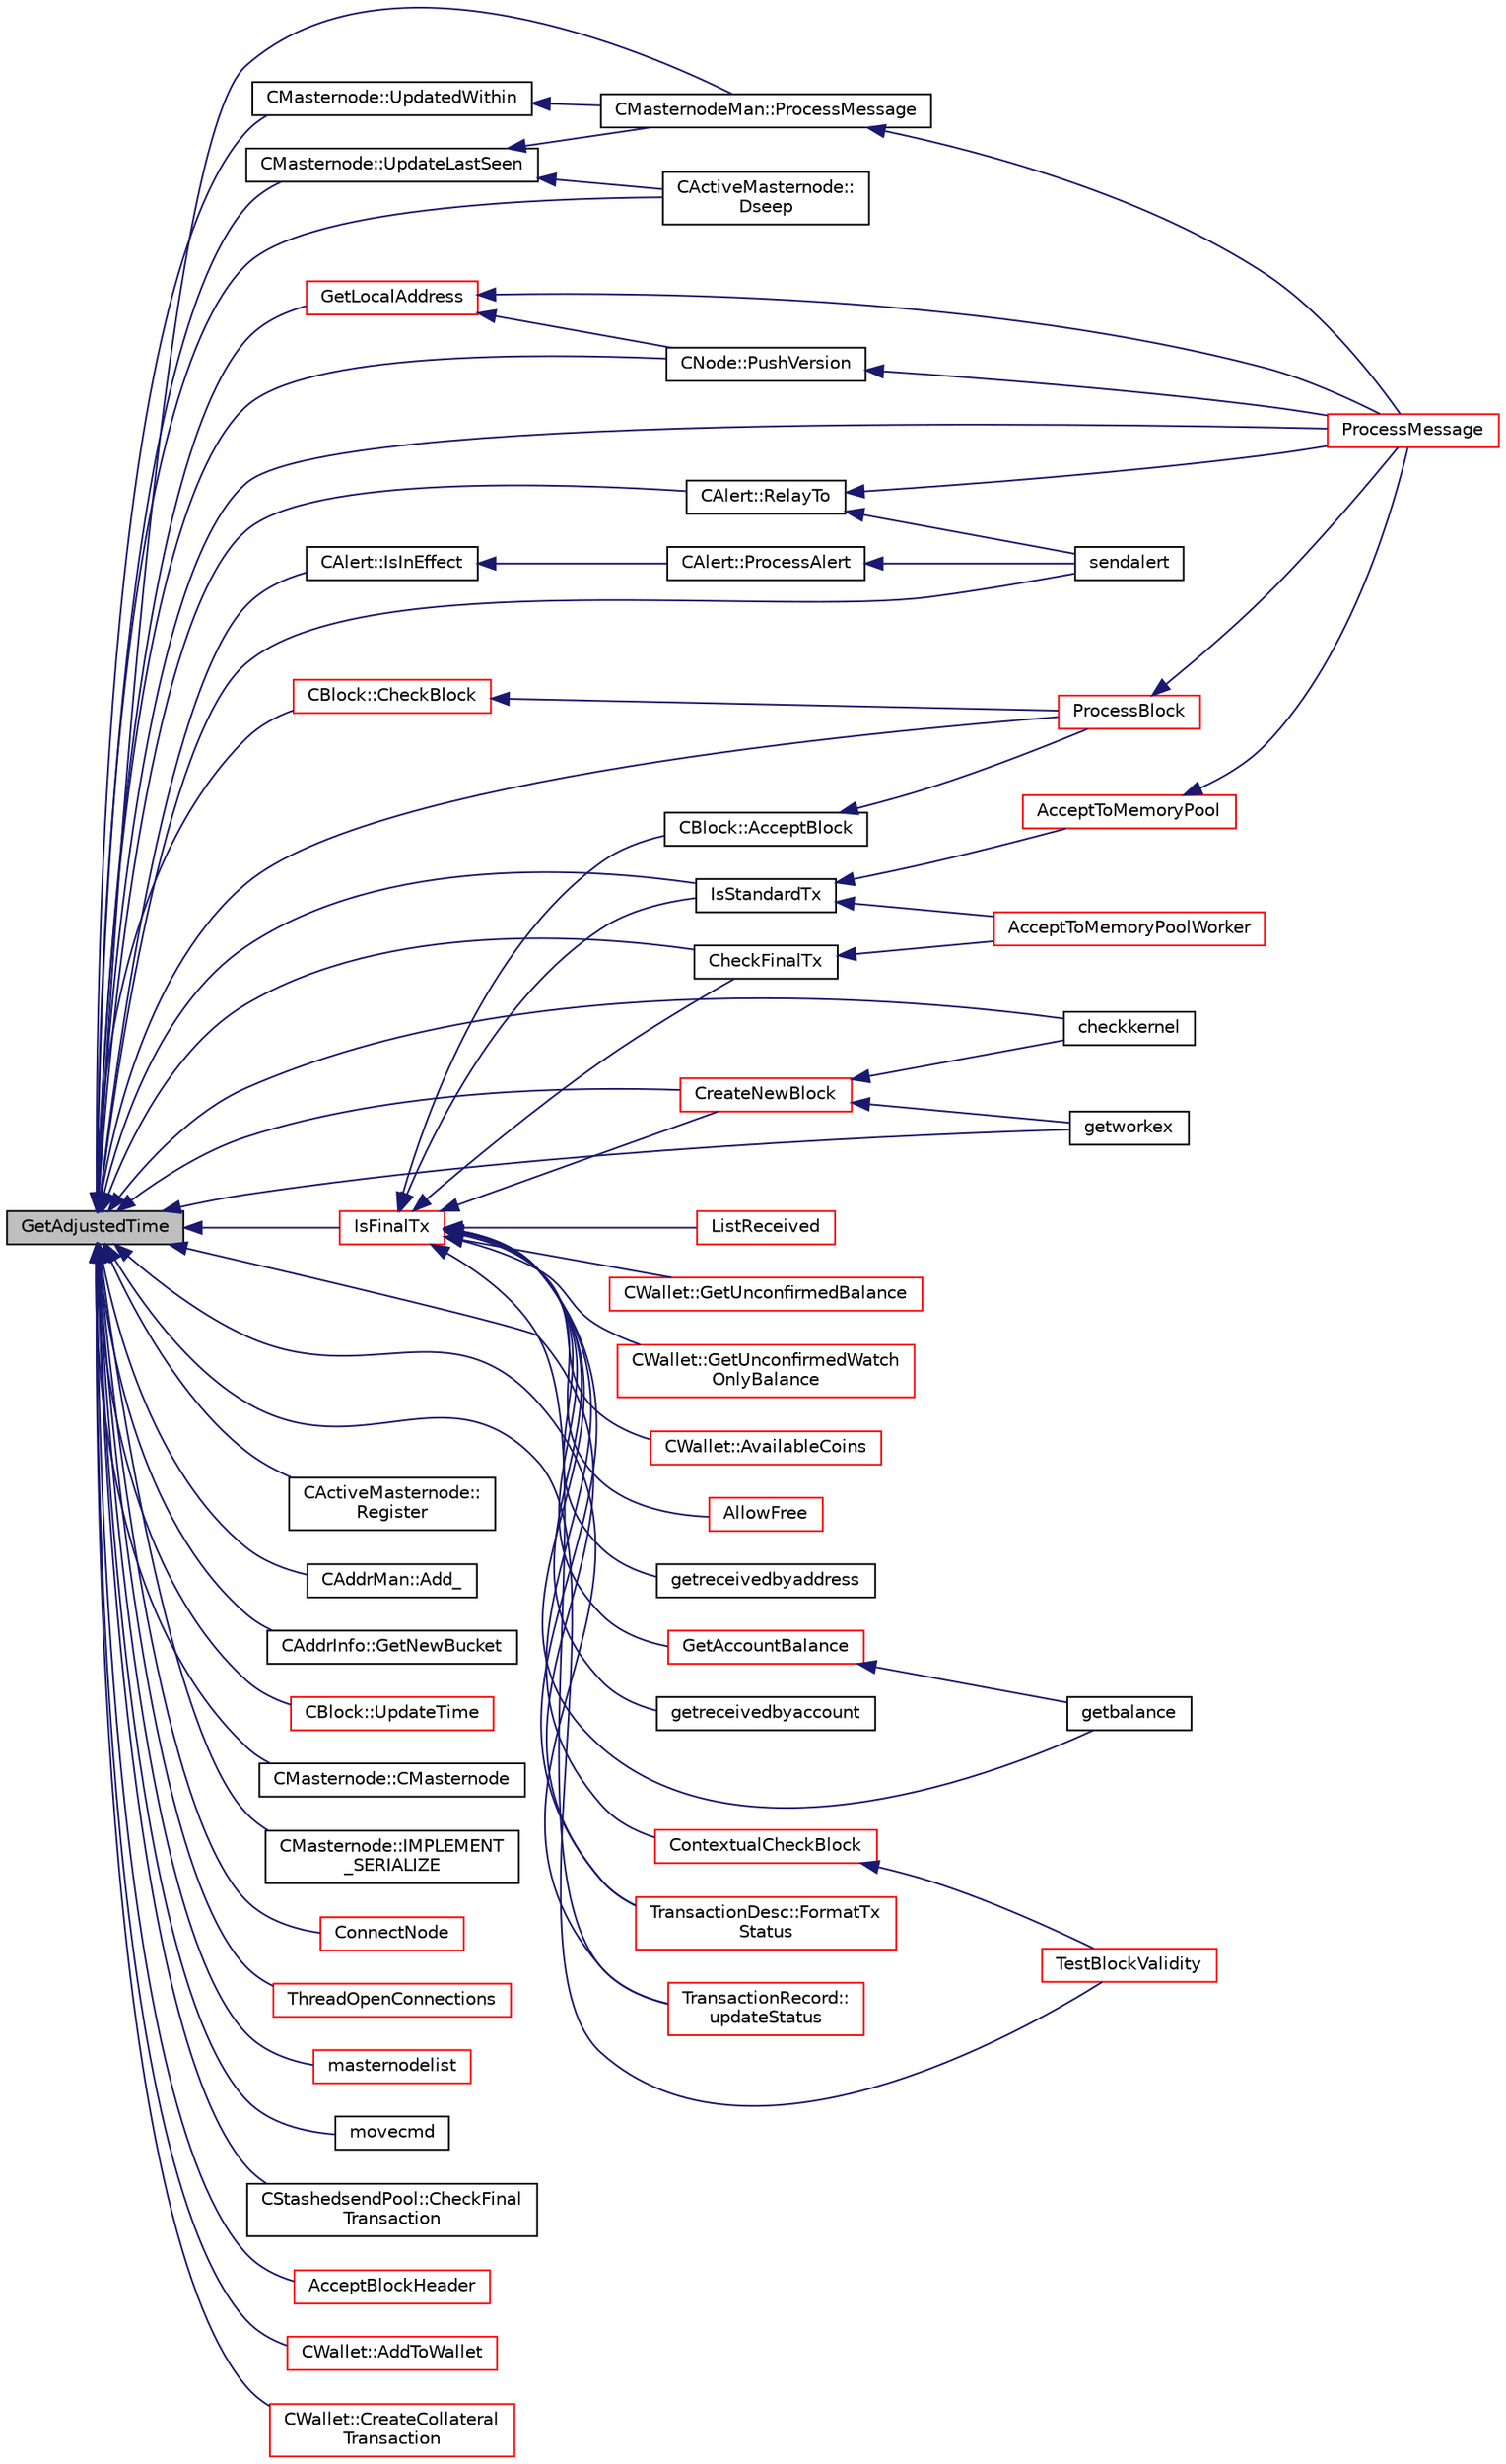 digraph "GetAdjustedTime"
{
  edge [fontname="Helvetica",fontsize="10",labelfontname="Helvetica",labelfontsize="10"];
  node [fontname="Helvetica",fontsize="10",shape=record];
  rankdir="LR";
  Node1244 [label="GetAdjustedTime",height=0.2,width=0.4,color="black", fillcolor="grey75", style="filled", fontcolor="black"];
  Node1244 -> Node1245 [dir="back",color="midnightblue",fontsize="10",style="solid",fontname="Helvetica"];
  Node1245 [label="CActiveMasternode::\lDseep",height=0.2,width=0.4,color="black", fillcolor="white", style="filled",URL="$d9/d29/class_c_active_masternode.html#aa14a1a9611f6b73cc3e860cda75de88c"];
  Node1244 -> Node1246 [dir="back",color="midnightblue",fontsize="10",style="solid",fontname="Helvetica"];
  Node1246 [label="CActiveMasternode::\lRegister",height=0.2,width=0.4,color="black", fillcolor="white", style="filled",URL="$d9/d29/class_c_active_masternode.html#a1fd28a721112cda22fe2f9e1045cf397",tooltip="Register any Masternode. "];
  Node1244 -> Node1247 [dir="back",color="midnightblue",fontsize="10",style="solid",fontname="Helvetica"];
  Node1247 [label="CAddrMan::Add_",height=0.2,width=0.4,color="black", fillcolor="white", style="filled",URL="$d1/dc7/class_c_addr_man.html#a9dd6df8b1904548a86054d19d4a90724"];
  Node1244 -> Node1248 [dir="back",color="midnightblue",fontsize="10",style="solid",fontname="Helvetica"];
  Node1248 [label="CAddrInfo::GetNewBucket",height=0.2,width=0.4,color="black", fillcolor="white", style="filled",URL="$dd/d92/class_c_addr_info.html#af5990f1a51d8b64dfcdf995355eee1d3"];
  Node1244 -> Node1249 [dir="back",color="midnightblue",fontsize="10",style="solid",fontname="Helvetica"];
  Node1249 [label="CAlert::IsInEffect",height=0.2,width=0.4,color="black", fillcolor="white", style="filled",URL="$db/dff/class_c_alert.html#a018da40779a5c095c38bf10f4256cee6"];
  Node1249 -> Node1250 [dir="back",color="midnightblue",fontsize="10",style="solid",fontname="Helvetica"];
  Node1250 [label="CAlert::ProcessAlert",height=0.2,width=0.4,color="black", fillcolor="white", style="filled",URL="$db/dff/class_c_alert.html#af3e6b2e5d3584f58c5d7be9dbd72b4cc"];
  Node1250 -> Node1251 [dir="back",color="midnightblue",fontsize="10",style="solid",fontname="Helvetica"];
  Node1251 [label="sendalert",height=0.2,width=0.4,color="black", fillcolor="white", style="filled",URL="$df/dab/rpcnet_8cpp.html#a89a8e338923aea165bb7d8d572d76203"];
  Node1244 -> Node1252 [dir="back",color="midnightblue",fontsize="10",style="solid",fontname="Helvetica"];
  Node1252 [label="CAlert::RelayTo",height=0.2,width=0.4,color="black", fillcolor="white", style="filled",URL="$db/dff/class_c_alert.html#a21a801f1a5978889722771d4eb13bf37"];
  Node1252 -> Node1253 [dir="back",color="midnightblue",fontsize="10",style="solid",fontname="Helvetica"];
  Node1253 [label="ProcessMessage",height=0.2,width=0.4,color="red", fillcolor="white", style="filled",URL="$df/d0a/main_8cpp.html#a8ba92b1a4bce3c835e887a9073d17d8e"];
  Node1252 -> Node1251 [dir="back",color="midnightblue",fontsize="10",style="solid",fontname="Helvetica"];
  Node1244 -> Node1268 [dir="back",color="midnightblue",fontsize="10",style="solid",fontname="Helvetica"];
  Node1268 [label="IsStandardTx",height=0.2,width=0.4,color="black", fillcolor="white", style="filled",URL="$df/d0a/main_8cpp.html#acd163a09d0e4384ebe85dead57730dd7"];
  Node1268 -> Node1269 [dir="back",color="midnightblue",fontsize="10",style="solid",fontname="Helvetica"];
  Node1269 [label="AcceptToMemoryPool",height=0.2,width=0.4,color="red", fillcolor="white", style="filled",URL="$d4/dbf/main_8h.html#addea0e425b693b4c1be712c3ead94568",tooltip="(try to) add transaction to memory pool "];
  Node1269 -> Node1253 [dir="back",color="midnightblue",fontsize="10",style="solid",fontname="Helvetica"];
  Node1268 -> Node1336 [dir="back",color="midnightblue",fontsize="10",style="solid",fontname="Helvetica"];
  Node1336 [label="AcceptToMemoryPoolWorker",height=0.2,width=0.4,color="red", fillcolor="white", style="filled",URL="$dd/d7d/validation_8cpp.html#a274b0623037c72315662a07ecf760176"];
  Node1244 -> Node1347 [dir="back",color="midnightblue",fontsize="10",style="solid",fontname="Helvetica"];
  Node1347 [label="IsFinalTx",height=0.2,width=0.4,color="red", fillcolor="white", style="filled",URL="$d4/dbf/main_8h.html#aa7ca31ac11bff224c6b0ac27fccce7b5"];
  Node1347 -> Node1268 [dir="back",color="midnightblue",fontsize="10",style="solid",fontname="Helvetica"];
  Node1347 -> Node1348 [dir="back",color="midnightblue",fontsize="10",style="solid",fontname="Helvetica"];
  Node1348 [label="CBlock::AcceptBlock",height=0.2,width=0.4,color="black", fillcolor="white", style="filled",URL="$d3/d51/class_c_block.html#a3f990a713116bd15c1f221c88b012ccf"];
  Node1348 -> Node1349 [dir="back",color="midnightblue",fontsize="10",style="solid",fontname="Helvetica"];
  Node1349 [label="ProcessBlock",height=0.2,width=0.4,color="red", fillcolor="white", style="filled",URL="$d4/dbf/main_8h.html#a7c8a7be3439bb5e1e40548a332a3cf29"];
  Node1349 -> Node1253 [dir="back",color="midnightblue",fontsize="10",style="solid",fontname="Helvetica"];
  Node1347 -> Node1359 [dir="back",color="midnightblue",fontsize="10",style="solid",fontname="Helvetica"];
  Node1359 [label="AllowFree",height=0.2,width=0.4,color="red", fillcolor="white", style="filled",URL="$d4/dbf/main_8h.html#ae6c67bac023a01f1ae29b7f2f4505bba"];
  Node1347 -> Node1390 [dir="back",color="midnightblue",fontsize="10",style="solid",fontname="Helvetica"];
  Node1390 [label="CreateNewBlock",height=0.2,width=0.4,color="red", fillcolor="white", style="filled",URL="$de/d13/miner_8h.html#aca0de7d757e027c2b08bd101c68c1549"];
  Node1390 -> Node1391 [dir="back",color="midnightblue",fontsize="10",style="solid",fontname="Helvetica"];
  Node1391 [label="checkkernel",height=0.2,width=0.4,color="black", fillcolor="white", style="filled",URL="$d4/ddd/rpcmining_8cpp.html#a36ee2284a7252841b8a62a9531b6acbc"];
  Node1390 -> Node1354 [dir="back",color="midnightblue",fontsize="10",style="solid",fontname="Helvetica"];
  Node1354 [label="getworkex",height=0.2,width=0.4,color="black", fillcolor="white", style="filled",URL="$d4/ddd/rpcmining_8cpp.html#aa40f86dc468a3f2ef4a3bba99e20a069"];
  Node1347 -> Node1393 [dir="back",color="midnightblue",fontsize="10",style="solid",fontname="Helvetica"];
  Node1393 [label="TransactionDesc::FormatTx\lStatus",height=0.2,width=0.4,color="red", fillcolor="white", style="filled",URL="$d4/da9/class_transaction_desc.html#afcd4db6bf3a341cafe06a57ec31b7531"];
  Node1347 -> Node1327 [dir="back",color="midnightblue",fontsize="10",style="solid",fontname="Helvetica"];
  Node1327 [label="TransactionRecord::\lupdateStatus",height=0.2,width=0.4,color="red", fillcolor="white", style="filled",URL="$d1/da7/class_transaction_record.html#a9b643dd885a790ae511705a1446556be",tooltip="Update status from core wallet tx. "];
  Node1347 -> Node1395 [dir="back",color="midnightblue",fontsize="10",style="solid",fontname="Helvetica"];
  Node1395 [label="getreceivedbyaddress",height=0.2,width=0.4,color="black", fillcolor="white", style="filled",URL="$df/d1d/rpcwallet_8cpp.html#abbb6475509aa2e69844f0b3a8bcb422a"];
  Node1347 -> Node1396 [dir="back",color="midnightblue",fontsize="10",style="solid",fontname="Helvetica"];
  Node1396 [label="getreceivedbyaccount",height=0.2,width=0.4,color="black", fillcolor="white", style="filled",URL="$df/d1d/rpcwallet_8cpp.html#a07526be5270b0e55b4a0b79c01205f3d"];
  Node1347 -> Node1397 [dir="back",color="midnightblue",fontsize="10",style="solid",fontname="Helvetica"];
  Node1397 [label="GetAccountBalance",height=0.2,width=0.4,color="red", fillcolor="white", style="filled",URL="$df/d1d/rpcwallet_8cpp.html#a02d239cd69692dab8bbb33eb0010de1b"];
  Node1397 -> Node1399 [dir="back",color="midnightblue",fontsize="10",style="solid",fontname="Helvetica"];
  Node1399 [label="getbalance",height=0.2,width=0.4,color="black", fillcolor="white", style="filled",URL="$df/d1d/rpcwallet_8cpp.html#a1fdcef480c78c033eb587bd442ec305f"];
  Node1347 -> Node1399 [dir="back",color="midnightblue",fontsize="10",style="solid",fontname="Helvetica"];
  Node1347 -> Node1400 [dir="back",color="midnightblue",fontsize="10",style="solid",fontname="Helvetica"];
  Node1400 [label="ListReceived",height=0.2,width=0.4,color="red", fillcolor="white", style="filled",URL="$df/d1d/rpcwallet_8cpp.html#a0cc958f67a8d6d0002cb4fee19eddb5c"];
  Node1347 -> Node1403 [dir="back",color="midnightblue",fontsize="10",style="solid",fontname="Helvetica"];
  Node1403 [label="CheckFinalTx",height=0.2,width=0.4,color="black", fillcolor="white", style="filled",URL="$db/d38/validation_8h.html#a6cb9692522ea533161204264849df858",tooltip="Transaction validation functions. "];
  Node1403 -> Node1336 [dir="back",color="midnightblue",fontsize="10",style="solid",fontname="Helvetica"];
  Node1347 -> Node1404 [dir="back",color="midnightblue",fontsize="10",style="solid",fontname="Helvetica"];
  Node1404 [label="ContextualCheckBlock",height=0.2,width=0.4,color="red", fillcolor="white", style="filled",URL="$dd/d7d/validation_8cpp.html#a3738f9e2128f53dff80e660afa21de3e"];
  Node1404 -> Node1407 [dir="back",color="midnightblue",fontsize="10",style="solid",fontname="Helvetica"];
  Node1407 [label="TestBlockValidity",height=0.2,width=0.4,color="red", fillcolor="white", style="filled",URL="$db/d38/validation_8h.html#a12c39e969c9077605ae8a91730fb78d3",tooltip="Check a block is completely valid from start to finish (only works on top of our current best block..."];
  Node1347 -> Node1414 [dir="back",color="midnightblue",fontsize="10",style="solid",fontname="Helvetica"];
  Node1414 [label="CWallet::GetUnconfirmedBalance",height=0.2,width=0.4,color="red", fillcolor="white", style="filled",URL="$d2/de5/class_c_wallet.html#a6e6e1497535d499242c2f2a76d1cbe63"];
  Node1347 -> Node1417 [dir="back",color="midnightblue",fontsize="10",style="solid",fontname="Helvetica"];
  Node1417 [label="CWallet::GetUnconfirmedWatch\lOnlyBalance",height=0.2,width=0.4,color="red", fillcolor="white", style="filled",URL="$d2/de5/class_c_wallet.html#ab0c110f14f0429f9de594b2293837621"];
  Node1347 -> Node1419 [dir="back",color="midnightblue",fontsize="10",style="solid",fontname="Helvetica"];
  Node1419 [label="CWallet::AvailableCoins",height=0.2,width=0.4,color="red", fillcolor="white", style="filled",URL="$d2/de5/class_c_wallet.html#a0f950dede91de2be32ea8c43a40469ab"];
  Node1244 -> Node1449 [dir="back",color="midnightblue",fontsize="10",style="solid",fontname="Helvetica"];
  Node1449 [label="CBlock::UpdateTime",height=0.2,width=0.4,color="red", fillcolor="white", style="filled",URL="$d3/d51/class_c_block.html#a71bb61e73b1ab6b7d4e1867a0d3a2cf8"];
  Node1244 -> Node1450 [dir="back",color="midnightblue",fontsize="10",style="solid",fontname="Helvetica"];
  Node1450 [label="CBlock::CheckBlock",height=0.2,width=0.4,color="red", fillcolor="white", style="filled",URL="$d3/d51/class_c_block.html#a423d19b5a2bf03e26cd412976df3ab20"];
  Node1450 -> Node1349 [dir="back",color="midnightblue",fontsize="10",style="solid",fontname="Helvetica"];
  Node1244 -> Node1349 [dir="back",color="midnightblue",fontsize="10",style="solid",fontname="Helvetica"];
  Node1244 -> Node1253 [dir="back",color="midnightblue",fontsize="10",style="solid",fontname="Helvetica"];
  Node1244 -> Node1451 [dir="back",color="midnightblue",fontsize="10",style="solid",fontname="Helvetica"];
  Node1451 [label="CMasternode::CMasternode",height=0.2,width=0.4,color="black", fillcolor="white", style="filled",URL="$d6/dac/class_c_masternode.html#a9783a33543d5d7b5f7101f3196562276"];
  Node1244 -> Node1452 [dir="back",color="midnightblue",fontsize="10",style="solid",fontname="Helvetica"];
  Node1452 [label="CMasternode::IMPLEMENT\l_SERIALIZE",height=0.2,width=0.4,color="black", fillcolor="white", style="filled",URL="$d6/dac/class_c_masternode.html#a23f8a7f38abec82c4df748fd50e424ea"];
  Node1244 -> Node1453 [dir="back",color="midnightblue",fontsize="10",style="solid",fontname="Helvetica"];
  Node1453 [label="CMasternode::UpdateLastSeen",height=0.2,width=0.4,color="black", fillcolor="white", style="filled",URL="$d6/dac/class_c_masternode.html#a4df24cd487ed7080727d3f93b87e31ff"];
  Node1453 -> Node1245 [dir="back",color="midnightblue",fontsize="10",style="solid",fontname="Helvetica"];
  Node1453 -> Node1454 [dir="back",color="midnightblue",fontsize="10",style="solid",fontname="Helvetica"];
  Node1454 [label="CMasternodeMan::ProcessMessage",height=0.2,width=0.4,color="black", fillcolor="white", style="filled",URL="$dc/d6b/class_c_masternode_man.html#ae3e5d263cebdcd932eca49caeadce9aa"];
  Node1454 -> Node1253 [dir="back",color="midnightblue",fontsize="10",style="solid",fontname="Helvetica"];
  Node1244 -> Node1455 [dir="back",color="midnightblue",fontsize="10",style="solid",fontname="Helvetica"];
  Node1455 [label="CMasternode::UpdatedWithin",height=0.2,width=0.4,color="black", fillcolor="white", style="filled",URL="$d6/dac/class_c_masternode.html#a17a47a46119850be455485147c377bc5"];
  Node1455 -> Node1454 [dir="back",color="midnightblue",fontsize="10",style="solid",fontname="Helvetica"];
  Node1244 -> Node1454 [dir="back",color="midnightblue",fontsize="10",style="solid",fontname="Helvetica"];
  Node1244 -> Node1390 [dir="back",color="midnightblue",fontsize="10",style="solid",fontname="Helvetica"];
  Node1244 -> Node1456 [dir="back",color="midnightblue",fontsize="10",style="solid",fontname="Helvetica"];
  Node1456 [label="GetLocalAddress",height=0.2,width=0.4,color="red", fillcolor="white", style="filled",URL="$d7/d97/net_8h.html#af0cb3bbd4d42cac8723e22004ffb43af"];
  Node1456 -> Node1253 [dir="back",color="midnightblue",fontsize="10",style="solid",fontname="Helvetica"];
  Node1456 -> Node1479 [dir="back",color="midnightblue",fontsize="10",style="solid",fontname="Helvetica"];
  Node1479 [label="CNode::PushVersion",height=0.2,width=0.4,color="black", fillcolor="white", style="filled",URL="$d1/d64/class_c_node.html#a4dbfe4f6c1fd162aaa905e4bd201d536"];
  Node1479 -> Node1253 [dir="back",color="midnightblue",fontsize="10",style="solid",fontname="Helvetica"];
  Node1244 -> Node1480 [dir="back",color="midnightblue",fontsize="10",style="solid",fontname="Helvetica"];
  Node1480 [label="ConnectNode",height=0.2,width=0.4,color="red", fillcolor="white", style="filled",URL="$d7/d97/net_8h.html#ab2c1bd88322f3f689616e70be5b53ade"];
  Node1244 -> Node1479 [dir="back",color="midnightblue",fontsize="10",style="solid",fontname="Helvetica"];
  Node1244 -> Node1485 [dir="back",color="midnightblue",fontsize="10",style="solid",fontname="Helvetica"];
  Node1485 [label="ThreadOpenConnections",height=0.2,width=0.4,color="red", fillcolor="white", style="filled",URL="$dd/d84/net_8cpp.html#a3b4720330e61127963a43df26b80f804"];
  Node1244 -> Node1393 [dir="back",color="midnightblue",fontsize="10",style="solid",fontname="Helvetica"];
  Node1244 -> Node1327 [dir="back",color="midnightblue",fontsize="10",style="solid",fontname="Helvetica"];
  Node1244 -> Node1391 [dir="back",color="midnightblue",fontsize="10",style="solid",fontname="Helvetica"];
  Node1244 -> Node1354 [dir="back",color="midnightblue",fontsize="10",style="solid",fontname="Helvetica"];
  Node1244 -> Node1251 [dir="back",color="midnightblue",fontsize="10",style="solid",fontname="Helvetica"];
  Node1244 -> Node1266 [dir="back",color="midnightblue",fontsize="10",style="solid",fontname="Helvetica"];
  Node1266 [label="masternodelist",height=0.2,width=0.4,color="red", fillcolor="white", style="filled",URL="$d5/d6b/rpcstashedsend_8cpp.html#a3a7ed7e37f21eb2912afc6e776f7236c"];
  Node1244 -> Node1490 [dir="back",color="midnightblue",fontsize="10",style="solid",fontname="Helvetica"];
  Node1490 [label="movecmd",height=0.2,width=0.4,color="black", fillcolor="white", style="filled",URL="$df/d1d/rpcwallet_8cpp.html#a7dcb5aa63b46944bc4874719c8e1db15"];
  Node1244 -> Node1278 [dir="back",color="midnightblue",fontsize="10",style="solid",fontname="Helvetica"];
  Node1278 [label="CStashedsendPool::CheckFinal\lTransaction",height=0.2,width=0.4,color="black", fillcolor="white", style="filled",URL="$dd/d8a/class_c_stashedsend_pool.html#aba122588a53a90150595bc4279beb67c"];
  Node1244 -> Node1403 [dir="back",color="midnightblue",fontsize="10",style="solid",fontname="Helvetica"];
  Node1244 -> Node1491 [dir="back",color="midnightblue",fontsize="10",style="solid",fontname="Helvetica"];
  Node1491 [label="AcceptBlockHeader",height=0.2,width=0.4,color="red", fillcolor="white", style="filled",URL="$dd/d7d/validation_8cpp.html#a44668eed86c30141dcdd2a7d04bff543"];
  Node1244 -> Node1407 [dir="back",color="midnightblue",fontsize="10",style="solid",fontname="Helvetica"];
  Node1244 -> Node1321 [dir="back",color="midnightblue",fontsize="10",style="solid",fontname="Helvetica"];
  Node1321 [label="CWallet::AddToWallet",height=0.2,width=0.4,color="red", fillcolor="white", style="filled",URL="$d2/de5/class_c_wallet.html#adf34c789fd6eab1eeed22ef16837f558"];
  Node1244 -> Node1493 [dir="back",color="midnightblue",fontsize="10",style="solid",fontname="Helvetica"];
  Node1493 [label="CWallet::CreateCollateral\lTransaction",height=0.2,width=0.4,color="red", fillcolor="white", style="filled",URL="$d2/de5/class_c_wallet.html#a3efb1d87b0d5cb916f7289b72a38744d"];
}
